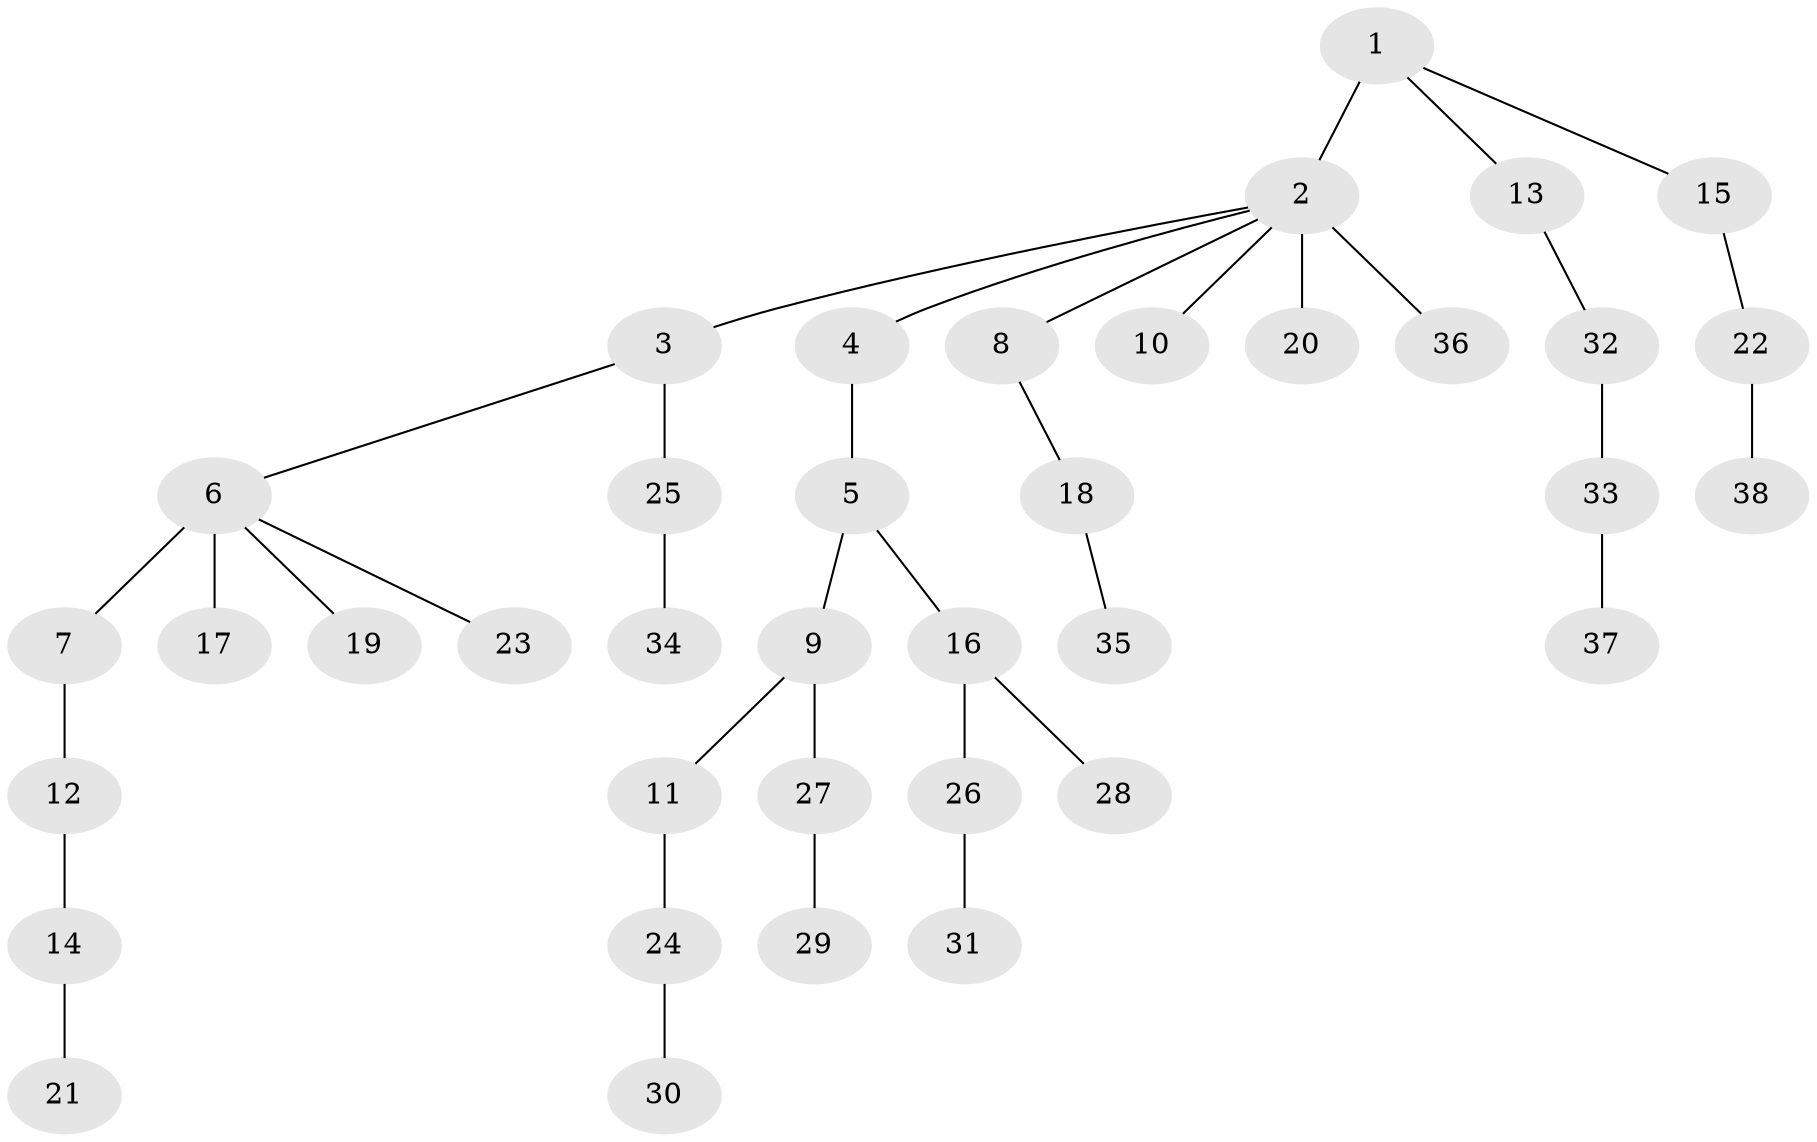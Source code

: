 // original degree distribution, {2: 0.2608695652173913, 8: 0.010869565217391304, 5: 0.043478260869565216, 4: 0.043478260869565216, 6: 0.010869565217391304, 1: 0.4891304347826087, 3: 0.14130434782608695}
// Generated by graph-tools (version 1.1) at 2025/51/03/04/25 22:51:36]
// undirected, 38 vertices, 37 edges
graph export_dot {
  node [color=gray90,style=filled];
  1;
  2;
  3;
  4;
  5;
  6;
  7;
  8;
  9;
  10;
  11;
  12;
  13;
  14;
  15;
  16;
  17;
  18;
  19;
  20;
  21;
  22;
  23;
  24;
  25;
  26;
  27;
  28;
  29;
  30;
  31;
  32;
  33;
  34;
  35;
  36;
  37;
  38;
  1 -- 2 [weight=2.0];
  1 -- 13 [weight=1.0];
  1 -- 15 [weight=1.0];
  2 -- 3 [weight=1.0];
  2 -- 4 [weight=1.0];
  2 -- 8 [weight=1.0];
  2 -- 10 [weight=1.0];
  2 -- 20 [weight=4.0];
  2 -- 36 [weight=1.0];
  3 -- 6 [weight=1.0];
  3 -- 25 [weight=1.0];
  4 -- 5 [weight=1.0];
  5 -- 9 [weight=1.0];
  5 -- 16 [weight=1.0];
  6 -- 7 [weight=3.0];
  6 -- 17 [weight=1.0];
  6 -- 19 [weight=1.0];
  6 -- 23 [weight=1.0];
  7 -- 12 [weight=1.0];
  8 -- 18 [weight=1.0];
  9 -- 11 [weight=1.0];
  9 -- 27 [weight=1.0];
  11 -- 24 [weight=1.0];
  12 -- 14 [weight=1.0];
  13 -- 32 [weight=1.0];
  14 -- 21 [weight=1.0];
  15 -- 22 [weight=1.0];
  16 -- 26 [weight=1.0];
  16 -- 28 [weight=1.0];
  18 -- 35 [weight=1.0];
  22 -- 38 [weight=1.0];
  24 -- 30 [weight=1.0];
  25 -- 34 [weight=1.0];
  26 -- 31 [weight=1.0];
  27 -- 29 [weight=1.0];
  32 -- 33 [weight=1.0];
  33 -- 37 [weight=1.0];
}
